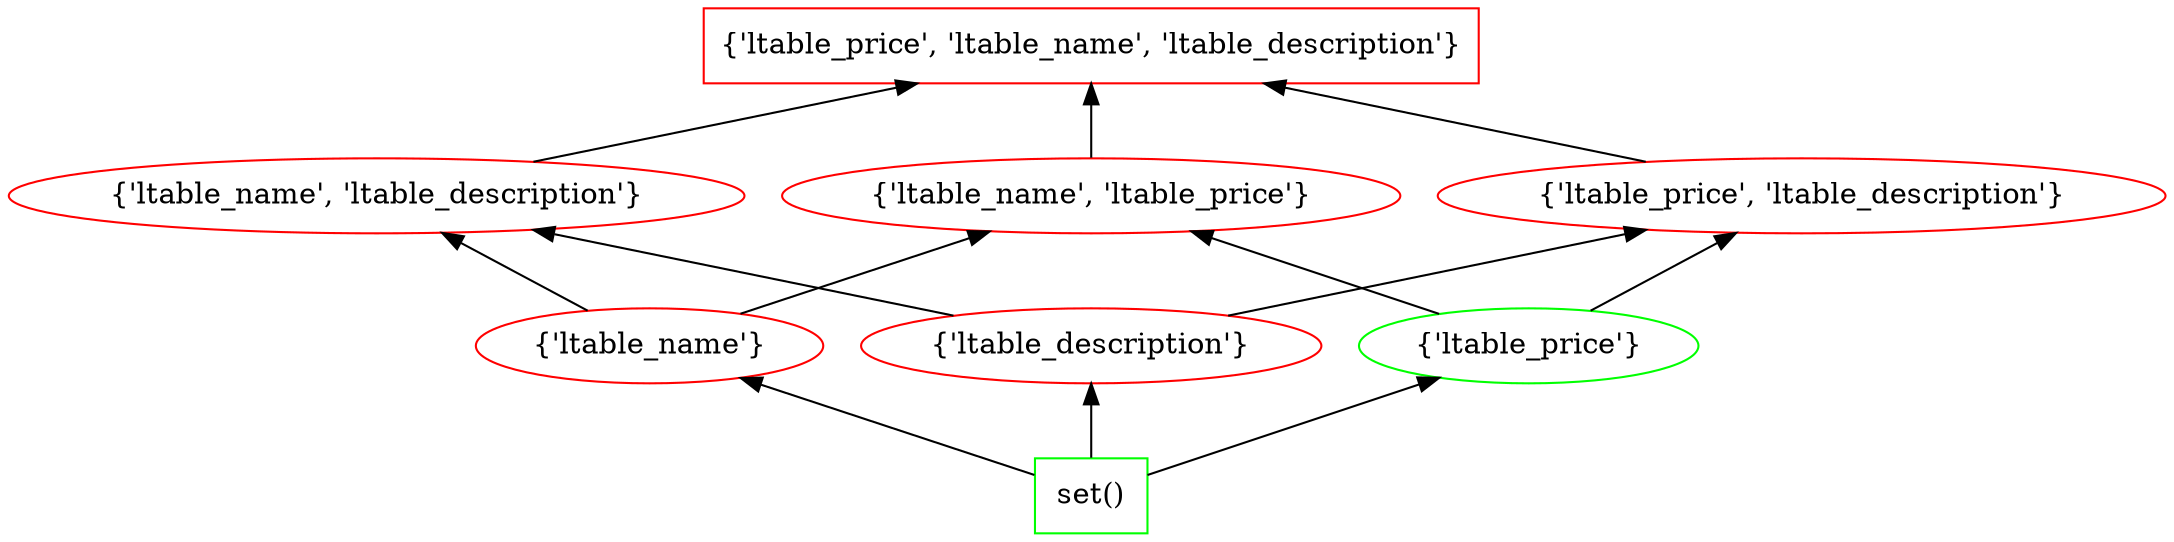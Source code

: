 digraph G {
splines="line"
rankdir=BT
"{'ltable_price', 'ltable_name', 'ltable_description'}" [shape=box];
"set()" [shape=box];
"set()" [color=green];
"set()" -> "{'ltable_name'}";
"set()" -> "{'ltable_description'}";
"set()" -> "{'ltable_price'}";
"{'ltable_name'}" [color=red];
"{'ltable_name'}" -> "{'ltable_name', 'ltable_description'}";
"{'ltable_name'}" -> "{'ltable_name', 'ltable_price'}";
"{'ltable_description'}" [color=red];
"{'ltable_description'}" -> "{'ltable_name', 'ltable_description'}";
"{'ltable_description'}" -> "{'ltable_price', 'ltable_description'}";
"{'ltable_price'}" [color=green];
"{'ltable_price'}" -> "{'ltable_name', 'ltable_price'}";
"{'ltable_price'}" -> "{'ltable_price', 'ltable_description'}";
"{'ltable_name', 'ltable_description'}" [color=red];
"{'ltable_name', 'ltable_description'}" -> "{'ltable_price', 'ltable_name', 'ltable_description'}";
"{'ltable_name', 'ltable_price'}" [color=red];
"{'ltable_name', 'ltable_price'}" -> "{'ltable_price', 'ltable_name', 'ltable_description'}";
"{'ltable_price', 'ltable_description'}" [color=red];
"{'ltable_price', 'ltable_description'}" -> "{'ltable_price', 'ltable_name', 'ltable_description'}";
"{'ltable_price', 'ltable_name', 'ltable_description'}" [color=red];
}